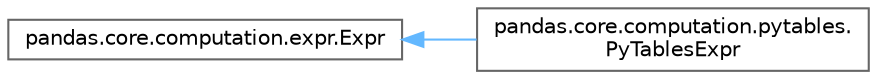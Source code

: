 digraph "Graphical Class Hierarchy"
{
 // LATEX_PDF_SIZE
  bgcolor="transparent";
  edge [fontname=Helvetica,fontsize=10,labelfontname=Helvetica,labelfontsize=10];
  node [fontname=Helvetica,fontsize=10,shape=box,height=0.2,width=0.4];
  rankdir="LR";
  Node0 [id="Node000000",label="pandas.core.computation.expr.Expr",height=0.2,width=0.4,color="grey40", fillcolor="white", style="filled",URL="$df/d5a/classpandas_1_1core_1_1computation_1_1expr_1_1Expr.html",tooltip=" "];
  Node0 -> Node1 [id="edge4523_Node000000_Node000001",dir="back",color="steelblue1",style="solid",tooltip=" "];
  Node1 [id="Node000001",label="pandas.core.computation.pytables.\lPyTablesExpr",height=0.2,width=0.4,color="grey40", fillcolor="white", style="filled",URL="$d0/dd2/classpandas_1_1core_1_1computation_1_1pytables_1_1PyTablesExpr.html",tooltip=" "];
}
